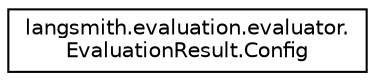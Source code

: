 digraph "Graphical Class Hierarchy"
{
 // LATEX_PDF_SIZE
  edge [fontname="Helvetica",fontsize="10",labelfontname="Helvetica",labelfontsize="10"];
  node [fontname="Helvetica",fontsize="10",shape=record];
  rankdir="LR";
  Node0 [label="langsmith.evaluation.evaluator.\lEvaluationResult.Config",height=0.2,width=0.4,color="black", fillcolor="white", style="filled",URL="$classlangsmith_1_1evaluation_1_1evaluator_1_1EvaluationResult_1_1Config.html",tooltip=" "];
}
